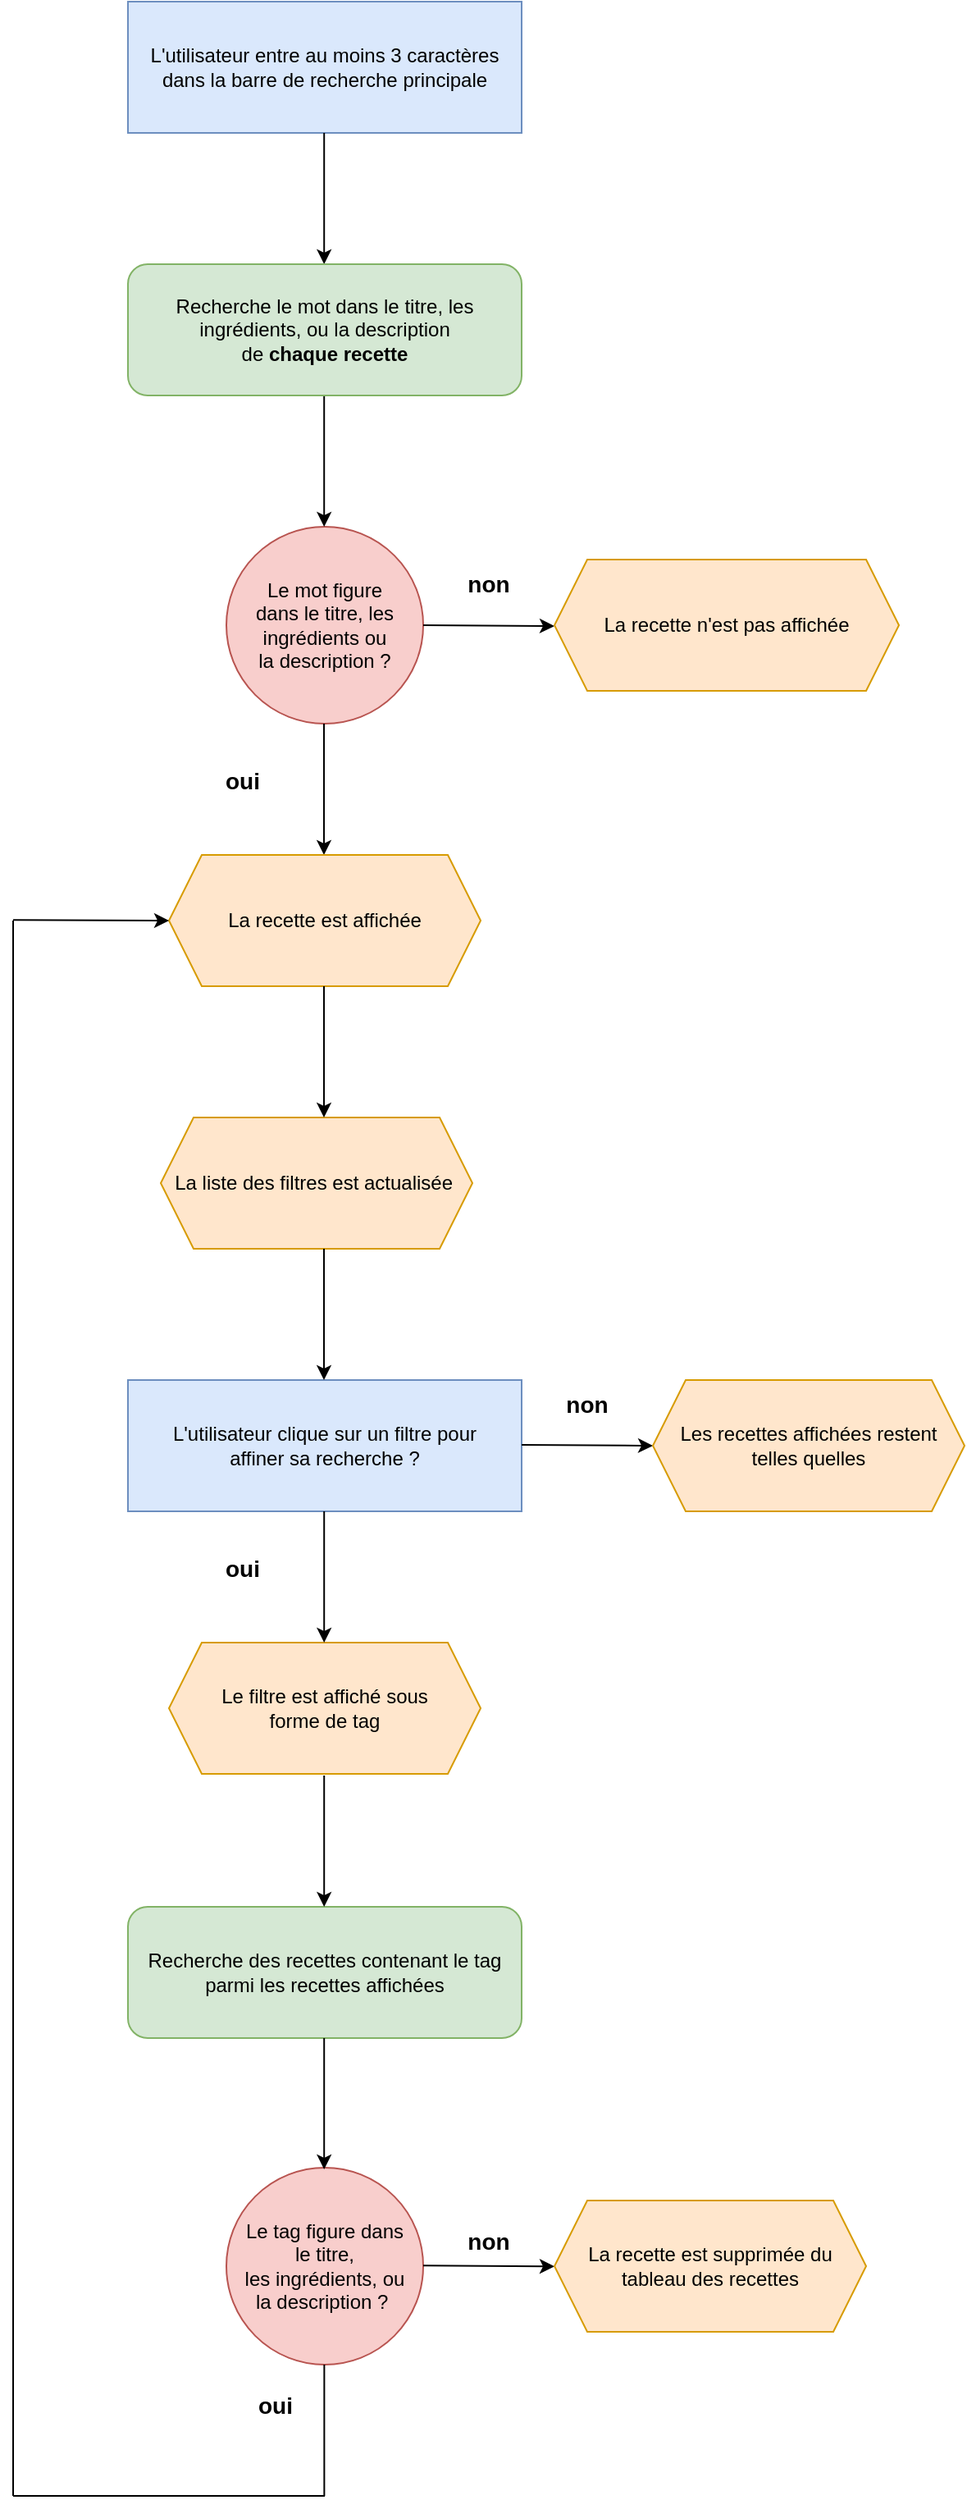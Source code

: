 <mxfile version="20.7.4" type="github">
  <diagram id="SUC0Z8MnFJsgT6DpImHR" name="Page-1">
    <mxGraphModel dx="2569" dy="721" grid="1" gridSize="10" guides="1" tooltips="1" connect="1" arrows="1" fold="1" page="1" pageScale="1" pageWidth="1169" pageHeight="827" math="0" shadow="0">
      <root>
        <mxCell id="0" />
        <mxCell id="1" parent="0" />
        <mxCell id="g6beEZowlGTFlbzo3jG1-1" value="L&#39;utilisateur entre au moins 3 caractères dans la barre de recherche principale" style="rounded=0;whiteSpace=wrap;html=1;fillColor=#dae8fc;strokeColor=#6c8ebf;" parent="1" vertex="1">
          <mxGeometry x="-1090" y="80" width="240" height="80" as="geometry" />
        </mxCell>
        <mxCell id="g6beEZowlGTFlbzo3jG1-4" value="Le mot figure &lt;br&gt;dans le titre, les ingrédients ou &lt;br&gt;la description&amp;nbsp;?" style="ellipse;whiteSpace=wrap;html=1;fillColor=#f8cecc;strokeColor=#b85450;" parent="1" vertex="1">
          <mxGeometry x="-1030" y="400" width="120" height="120" as="geometry" />
        </mxCell>
        <mxCell id="g6beEZowlGTFlbzo3jG1-5" value="" style="endArrow=classic;html=1;rounded=0;" parent="1" edge="1">
          <mxGeometry width="50" height="50" relative="1" as="geometry">
            <mxPoint x="-910" y="460" as="sourcePoint" />
            <mxPoint x="-830" y="460.5" as="targetPoint" />
          </mxGeometry>
        </mxCell>
        <mxCell id="g6beEZowlGTFlbzo3jG1-6" value="" style="endArrow=classic;html=1;rounded=0;" parent="1" edge="1">
          <mxGeometry width="50" height="50" relative="1" as="geometry">
            <mxPoint x="-970.5" y="520" as="sourcePoint" />
            <mxPoint x="-970.5" y="600" as="targetPoint" />
          </mxGeometry>
        </mxCell>
        <mxCell id="g6beEZowlGTFlbzo3jG1-7" value="" style="endArrow=classic;html=1;rounded=0;" parent="1" edge="1">
          <mxGeometry width="50" height="50" relative="1" as="geometry">
            <mxPoint x="-970.4" y="160" as="sourcePoint" />
            <mxPoint x="-970.4" y="240" as="targetPoint" />
          </mxGeometry>
        </mxCell>
        <mxCell id="g6beEZowlGTFlbzo3jG1-8" value="" style="endArrow=classic;html=1;rounded=0;" parent="1" edge="1">
          <mxGeometry x="-1" y="-252" width="50" height="50" relative="1" as="geometry">
            <mxPoint x="-970.4" y="320" as="sourcePoint" />
            <mxPoint x="-970.4" y="400" as="targetPoint" />
            <mxPoint x="223" y="-250" as="offset" />
          </mxGeometry>
        </mxCell>
        <mxCell id="g6beEZowlGTFlbzo3jG1-9" value="La recette est affichée" style="shape=hexagon;perimeter=hexagonPerimeter2;whiteSpace=wrap;html=1;fixedSize=1;fillColor=#ffe6cc;strokeColor=#d79b00;" parent="1" vertex="1">
          <mxGeometry x="-1065" y="600" width="190" height="80" as="geometry" />
        </mxCell>
        <mxCell id="g6beEZowlGTFlbzo3jG1-11" value="oui" style="text;html=1;strokeColor=none;fillColor=none;align=center;verticalAlign=middle;whiteSpace=wrap;rounded=0;fontStyle=1;fontSize=14;" parent="1" vertex="1">
          <mxGeometry x="-1050" y="540" width="60" height="30" as="geometry" />
        </mxCell>
        <mxCell id="g6beEZowlGTFlbzo3jG1-12" value="&lt;font style=&quot;font-size: 14px;&quot;&gt;non&lt;/font&gt;" style="text;html=1;strokeColor=none;fillColor=none;align=center;verticalAlign=middle;whiteSpace=wrap;rounded=0;fontStyle=1" parent="1" vertex="1">
          <mxGeometry x="-900" y="420" width="60" height="30" as="geometry" />
        </mxCell>
        <mxCell id="g6beEZowlGTFlbzo3jG1-13" value="L&#39;utilisateur clique sur un filtre pour &lt;br&gt;affiner sa recherche ?" style="rounded=0;whiteSpace=wrap;html=1;fillColor=#dae8fc;strokeColor=#6c8ebf;" parent="1" vertex="1">
          <mxGeometry x="-1090" y="920" width="240" height="80" as="geometry" />
        </mxCell>
        <mxCell id="g6beEZowlGTFlbzo3jG1-14" value="La liste des filtres est actualisée&amp;nbsp;" style="shape=hexagon;perimeter=hexagonPerimeter2;whiteSpace=wrap;html=1;fixedSize=1;fillColor=#ffe6cc;strokeColor=#d79b00;" parent="1" vertex="1">
          <mxGeometry x="-1070" y="760" width="190" height="80" as="geometry" />
        </mxCell>
        <mxCell id="g6beEZowlGTFlbzo3jG1-17" value="Recherche le mot dans le titre, les ingrédients, ou la description &lt;br&gt;de &lt;b&gt;chaque recette&lt;/b&gt;" style="rounded=1;whiteSpace=wrap;html=1;fillColor=#d5e8d4;strokeColor=#82b366;" parent="1" vertex="1">
          <mxGeometry x="-1090" y="240" width="240" height="80" as="geometry" />
        </mxCell>
        <mxCell id="g6beEZowlGTFlbzo3jG1-18" value="" style="endArrow=classic;html=1;rounded=0;" parent="1" edge="1">
          <mxGeometry x="-1" y="-95" width="50" height="50" relative="1" as="geometry">
            <mxPoint x="-970.5" y="680" as="sourcePoint" />
            <mxPoint x="-970.5" y="760" as="targetPoint" />
            <mxPoint as="offset" />
          </mxGeometry>
        </mxCell>
        <mxCell id="nc0PrxtWMejWjlRWJBwD-1" value="La recette n&#39;est pas affichée" style="shape=hexagon;perimeter=hexagonPerimeter2;whiteSpace=wrap;html=1;fixedSize=1;fillColor=#ffe6cc;strokeColor=#d79b00;" parent="1" vertex="1">
          <mxGeometry x="-830" y="420" width="210" height="80" as="geometry" />
        </mxCell>
        <mxCell id="nc0PrxtWMejWjlRWJBwD-4" value="" style="endArrow=classic;html=1;rounded=0;" parent="1" edge="1">
          <mxGeometry width="50" height="50" relative="1" as="geometry">
            <mxPoint x="-970.5" y="840" as="sourcePoint" />
            <mxPoint x="-970.5" y="920" as="targetPoint" />
          </mxGeometry>
        </mxCell>
        <mxCell id="nc0PrxtWMejWjlRWJBwD-17" value="Recherche des recettes contenant le tag parmi les recettes affichées" style="rounded=1;whiteSpace=wrap;html=1;fillColor=#d5e8d4;strokeColor=#82b366;" parent="1" vertex="1">
          <mxGeometry x="-1090" y="1241" width="240" height="80" as="geometry" />
        </mxCell>
        <mxCell id="nc0PrxtWMejWjlRWJBwD-18" value="Le filtre est affiché sous &lt;br&gt;forme de tag" style="shape=hexagon;perimeter=hexagonPerimeter2;whiteSpace=wrap;html=1;fixedSize=1;fillColor=#ffe6cc;strokeColor=#d79b00;" parent="1" vertex="1">
          <mxGeometry x="-1065" y="1080" width="190" height="80" as="geometry" />
        </mxCell>
        <mxCell id="nc0PrxtWMejWjlRWJBwD-19" value="" style="endArrow=classic;html=1;rounded=0;" parent="1" edge="1">
          <mxGeometry width="50" height="50" relative="1" as="geometry">
            <mxPoint x="-850" y="959.5" as="sourcePoint" />
            <mxPoint x="-770" y="960" as="targetPoint" />
          </mxGeometry>
        </mxCell>
        <mxCell id="nc0PrxtWMejWjlRWJBwD-20" value="" style="endArrow=classic;html=1;rounded=0;" parent="1" edge="1">
          <mxGeometry x="1" y="-112" width="50" height="50" relative="1" as="geometry">
            <mxPoint x="-970.4" y="1000" as="sourcePoint" />
            <mxPoint x="-970.4" y="1080" as="targetPoint" />
            <mxPoint x="93" y="110" as="offset" />
          </mxGeometry>
        </mxCell>
        <mxCell id="nc0PrxtWMejWjlRWJBwD-23" value="" style="endArrow=classic;html=1;rounded=0;entryX=0;entryY=0.5;entryDx=0;entryDy=0;" parent="1" target="g6beEZowlGTFlbzo3jG1-9" edge="1">
          <mxGeometry width="50" height="50" relative="1" as="geometry">
            <mxPoint x="-1160.0" y="639.64" as="sourcePoint" />
            <mxPoint x="-1080.0" y="640.14" as="targetPoint" />
          </mxGeometry>
        </mxCell>
        <mxCell id="nc0PrxtWMejWjlRWJBwD-24" value="" style="endArrow=none;html=1;rounded=0;fontSize=14;" parent="1" edge="1">
          <mxGeometry width="50" height="50" relative="1" as="geometry">
            <mxPoint x="-1160" y="1600" as="sourcePoint" />
            <mxPoint x="-1160" y="640" as="targetPoint" />
          </mxGeometry>
        </mxCell>
        <mxCell id="nc0PrxtWMejWjlRWJBwD-25" value="" style="endArrow=none;html=1;rounded=0;fontSize=14;" parent="1" edge="1">
          <mxGeometry width="50" height="50" relative="1" as="geometry">
            <mxPoint x="-1160" y="1600" as="sourcePoint" />
            <mxPoint x="-970" y="1600" as="targetPoint" />
          </mxGeometry>
        </mxCell>
        <mxCell id="nc0PrxtWMejWjlRWJBwD-27" value="Le tag figure dans &lt;br&gt;le titre, &lt;br&gt;les ingrédients, ou &lt;br&gt;la description ?&amp;nbsp;" style="ellipse;whiteSpace=wrap;html=1;fillColor=#f8cecc;strokeColor=#b85450;" parent="1" vertex="1">
          <mxGeometry x="-1030" y="1400" width="120" height="120" as="geometry" />
        </mxCell>
        <mxCell id="nc0PrxtWMejWjlRWJBwD-28" value="" style="endArrow=classic;html=1;rounded=0;" parent="1" edge="1">
          <mxGeometry x="-1" y="-252" width="50" height="50" relative="1" as="geometry">
            <mxPoint x="-970.4" y="1321" as="sourcePoint" />
            <mxPoint x="-970.4" y="1401" as="targetPoint" />
            <mxPoint x="223" y="-250" as="offset" />
          </mxGeometry>
        </mxCell>
        <mxCell id="nc0PrxtWMejWjlRWJBwD-29" value="" style="endArrow=classic;html=1;rounded=0;" parent="1" edge="1">
          <mxGeometry width="50" height="50" relative="1" as="geometry">
            <mxPoint x="-910" y="1459.66" as="sourcePoint" />
            <mxPoint x="-830" y="1460.16" as="targetPoint" />
          </mxGeometry>
        </mxCell>
        <mxCell id="nc0PrxtWMejWjlRWJBwD-30" value="&lt;font style=&quot;font-size: 14px;&quot;&gt;non&lt;/font&gt;" style="text;html=1;strokeColor=none;fillColor=none;align=center;verticalAlign=middle;whiteSpace=wrap;rounded=0;fontStyle=1" parent="1" vertex="1">
          <mxGeometry x="-900" y="1430" width="60" height="30" as="geometry" />
        </mxCell>
        <mxCell id="nc0PrxtWMejWjlRWJBwD-32" value="La recette est&amp;nbsp;supprimée du &lt;br&gt;tableau des recettes" style="shape=hexagon;perimeter=hexagonPerimeter2;whiteSpace=wrap;html=1;fixedSize=1;fillColor=#ffe6cc;strokeColor=#d79b00;" parent="1" vertex="1">
          <mxGeometry x="-830" y="1420" width="190" height="80" as="geometry" />
        </mxCell>
        <mxCell id="nc0PrxtWMejWjlRWJBwD-33" value="oui" style="text;html=1;strokeColor=none;fillColor=none;align=center;verticalAlign=middle;whiteSpace=wrap;rounded=0;fontStyle=1;fontSize=14;" parent="1" vertex="1">
          <mxGeometry x="-1030" y="1530" width="60" height="30" as="geometry" />
        </mxCell>
        <mxCell id="nc0PrxtWMejWjlRWJBwD-34" value="" style="endArrow=none;html=1;rounded=0;fontSize=14;" parent="1" edge="1">
          <mxGeometry x="-1" y="-63" width="50" height="50" relative="1" as="geometry">
            <mxPoint x="-970.32" y="1520" as="sourcePoint" />
            <mxPoint x="-970.32" y="1600" as="targetPoint" />
            <mxPoint x="43" y="-60" as="offset" />
          </mxGeometry>
        </mxCell>
        <mxCell id="nc0PrxtWMejWjlRWJBwD-35" value="&lt;font style=&quot;font-size: 14px;&quot;&gt;non&lt;/font&gt;" style="text;html=1;strokeColor=none;fillColor=none;align=center;verticalAlign=middle;whiteSpace=wrap;rounded=0;fontStyle=1" parent="1" vertex="1">
          <mxGeometry x="-840" y="920" width="60" height="30" as="geometry" />
        </mxCell>
        <mxCell id="nc0PrxtWMejWjlRWJBwD-36" value="oui" style="text;html=1;strokeColor=none;fillColor=none;align=center;verticalAlign=middle;whiteSpace=wrap;rounded=0;fontStyle=1;fontSize=14;" parent="1" vertex="1">
          <mxGeometry x="-1050" y="1020" width="60" height="30" as="geometry" />
        </mxCell>
        <mxCell id="nc0PrxtWMejWjlRWJBwD-37" value="" style="endArrow=classic;html=1;rounded=0;" parent="1" edge="1">
          <mxGeometry x="-1" y="-252" width="50" height="50" relative="1" as="geometry">
            <mxPoint x="-970.4" y="1161" as="sourcePoint" />
            <mxPoint x="-970.4" y="1241" as="targetPoint" />
            <mxPoint x="223" y="-250" as="offset" />
          </mxGeometry>
        </mxCell>
        <mxCell id="nc0PrxtWMejWjlRWJBwD-38" value="Les recettes affichées restent &lt;br&gt;telles quelles" style="shape=hexagon;perimeter=hexagonPerimeter2;whiteSpace=wrap;html=1;fixedSize=1;fillColor=#ffe6cc;strokeColor=#d79b00;" parent="1" vertex="1">
          <mxGeometry x="-770" y="920" width="190" height="80" as="geometry" />
        </mxCell>
      </root>
    </mxGraphModel>
  </diagram>
</mxfile>
